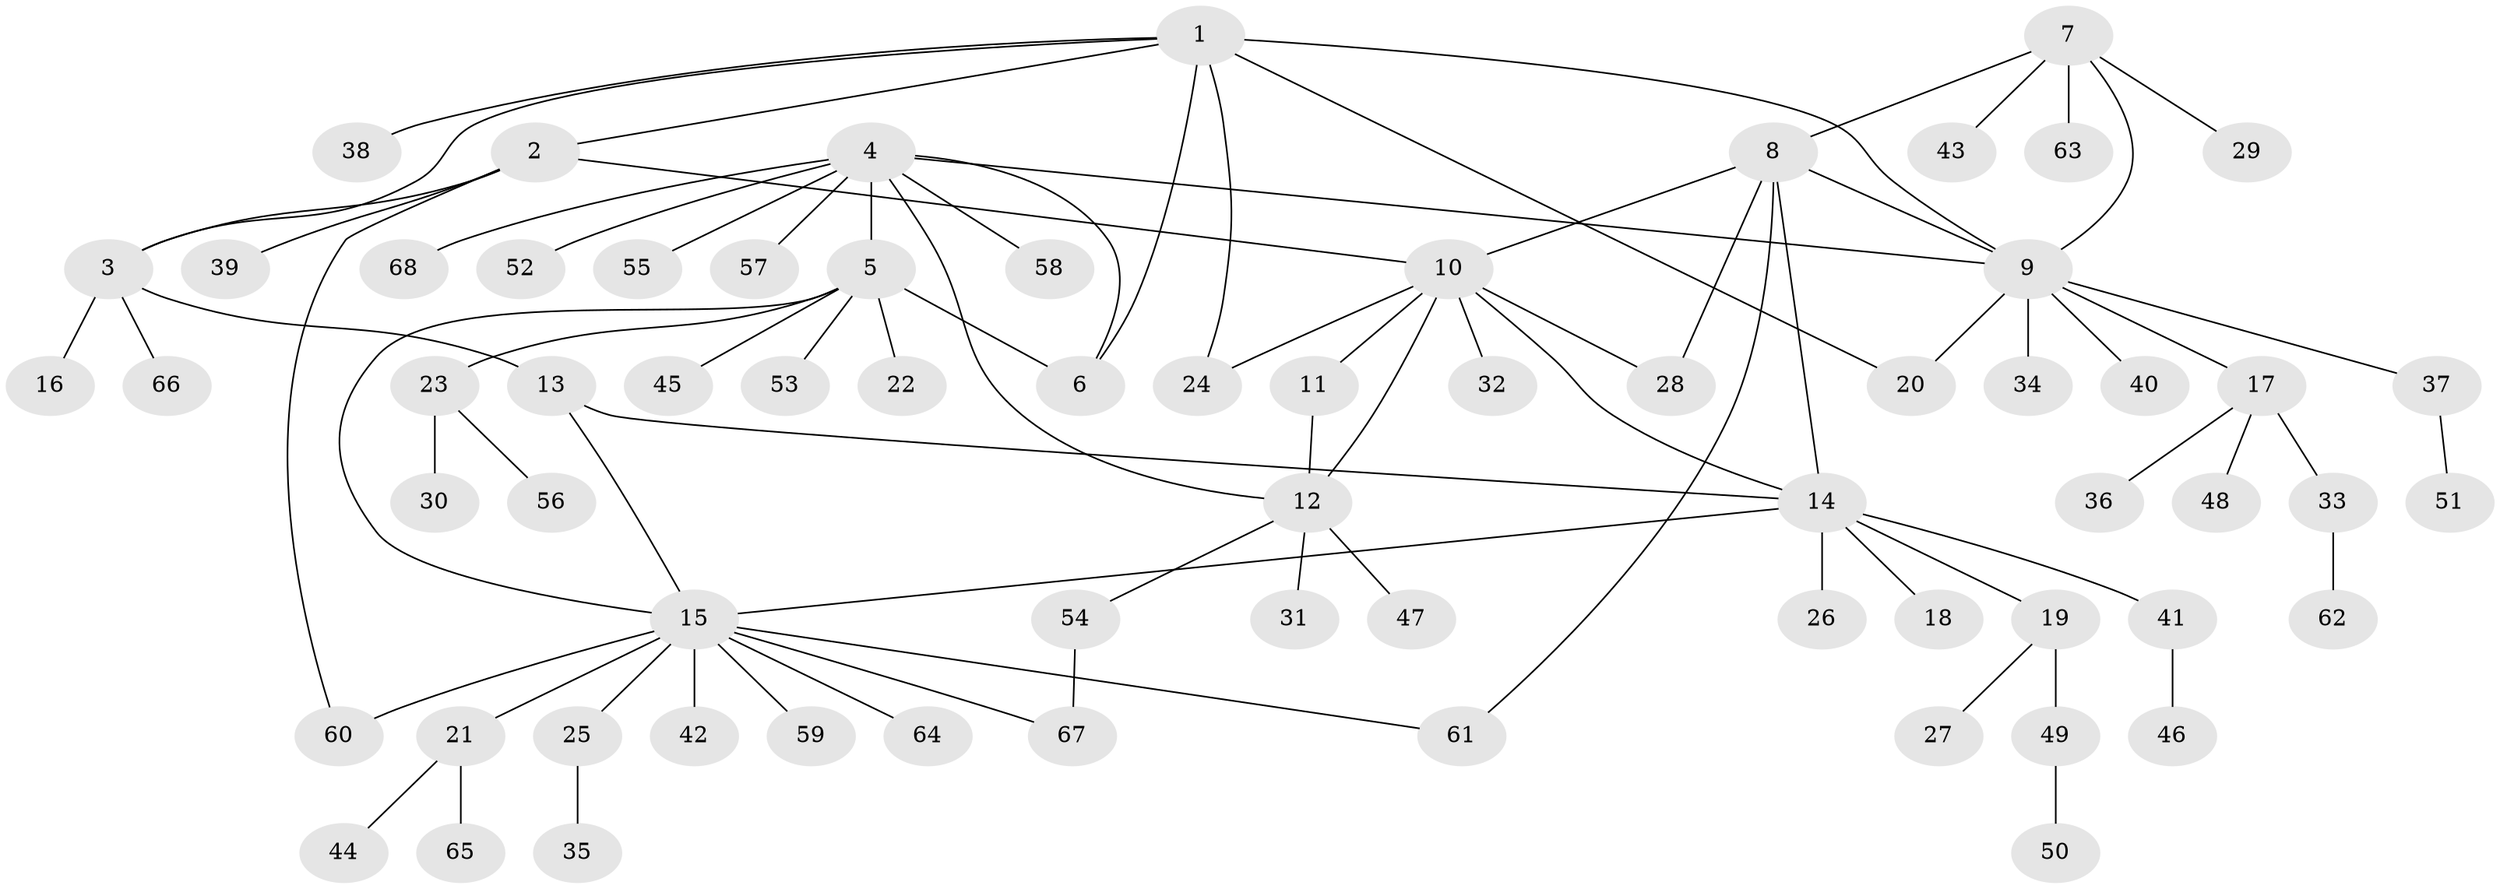 // coarse degree distribution, {5: 0.125, 13: 0.025, 11: 0.025, 3: 0.075, 9: 0.025, 1: 0.625, 8: 0.025, 2: 0.075}
// Generated by graph-tools (version 1.1) at 2025/19/03/04/25 18:19:35]
// undirected, 68 vertices, 84 edges
graph export_dot {
graph [start="1"]
  node [color=gray90,style=filled];
  1;
  2;
  3;
  4;
  5;
  6;
  7;
  8;
  9;
  10;
  11;
  12;
  13;
  14;
  15;
  16;
  17;
  18;
  19;
  20;
  21;
  22;
  23;
  24;
  25;
  26;
  27;
  28;
  29;
  30;
  31;
  32;
  33;
  34;
  35;
  36;
  37;
  38;
  39;
  40;
  41;
  42;
  43;
  44;
  45;
  46;
  47;
  48;
  49;
  50;
  51;
  52;
  53;
  54;
  55;
  56;
  57;
  58;
  59;
  60;
  61;
  62;
  63;
  64;
  65;
  66;
  67;
  68;
  1 -- 2;
  1 -- 3;
  1 -- 6;
  1 -- 9;
  1 -- 20;
  1 -- 24;
  1 -- 38;
  2 -- 3;
  2 -- 10;
  2 -- 39;
  2 -- 60;
  3 -- 13;
  3 -- 16;
  3 -- 66;
  4 -- 5;
  4 -- 6;
  4 -- 9;
  4 -- 12;
  4 -- 52;
  4 -- 55;
  4 -- 57;
  4 -- 58;
  4 -- 68;
  5 -- 6;
  5 -- 15;
  5 -- 22;
  5 -- 23;
  5 -- 45;
  5 -- 53;
  7 -- 8;
  7 -- 9;
  7 -- 29;
  7 -- 43;
  7 -- 63;
  8 -- 9;
  8 -- 10;
  8 -- 14;
  8 -- 28;
  8 -- 61;
  9 -- 17;
  9 -- 20;
  9 -- 34;
  9 -- 37;
  9 -- 40;
  10 -- 11;
  10 -- 12;
  10 -- 14;
  10 -- 24;
  10 -- 28;
  10 -- 32;
  11 -- 12;
  12 -- 31;
  12 -- 47;
  12 -- 54;
  13 -- 14;
  13 -- 15;
  14 -- 15;
  14 -- 18;
  14 -- 19;
  14 -- 26;
  14 -- 41;
  15 -- 21;
  15 -- 25;
  15 -- 42;
  15 -- 59;
  15 -- 60;
  15 -- 61;
  15 -- 64;
  15 -- 67;
  17 -- 33;
  17 -- 36;
  17 -- 48;
  19 -- 27;
  19 -- 49;
  21 -- 44;
  21 -- 65;
  23 -- 30;
  23 -- 56;
  25 -- 35;
  33 -- 62;
  37 -- 51;
  41 -- 46;
  49 -- 50;
  54 -- 67;
}
